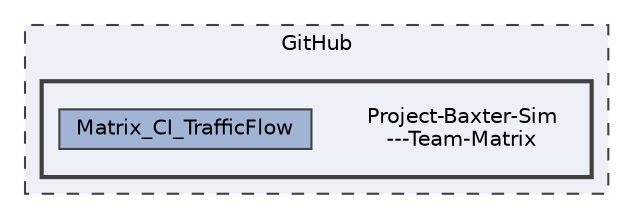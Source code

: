 digraph "C:/Users/Dylan Stewart/Documents/GitHub/Project-Baxter-Sim---Team-Matrix"
{
 // LATEX_PDF_SIZE
  bgcolor="transparent";
  edge [fontname=Helvetica,fontsize=10,labelfontname=Helvetica,labelfontsize=10];
  node [fontname=Helvetica,fontsize=10,shape=box,height=0.2,width=0.4];
  compound=true
  subgraph clusterdir_e5fbe6d2783ccd4c93c7856d92d7be6e {
    graph [ bgcolor="#edf0f7", pencolor="grey25", label="GitHub", fontname=Helvetica,fontsize=10 style="filled,dashed", URL="dir_e5fbe6d2783ccd4c93c7856d92d7be6e.html",tooltip=""]
  subgraph clusterdir_9b3c4bdfa4a6550dfb6c02bb6e831e7b {
    graph [ bgcolor="#edf0f7", pencolor="grey25", label="", fontname=Helvetica,fontsize=10 style="filled,bold", URL="dir_9b3c4bdfa4a6550dfb6c02bb6e831e7b.html",tooltip=""]
    dir_9b3c4bdfa4a6550dfb6c02bb6e831e7b [shape=plaintext, label="Project-Baxter-Sim\l---Team-Matrix"];
  dir_3192e7a9aa8219a1c174524f6982f8d8 [label="Matrix_CI_TrafficFlow", fillcolor="#a2b4d6", color="grey25", style="filled", URL="dir_3192e7a9aa8219a1c174524f6982f8d8.html",tooltip=""];
  }
  }
}
